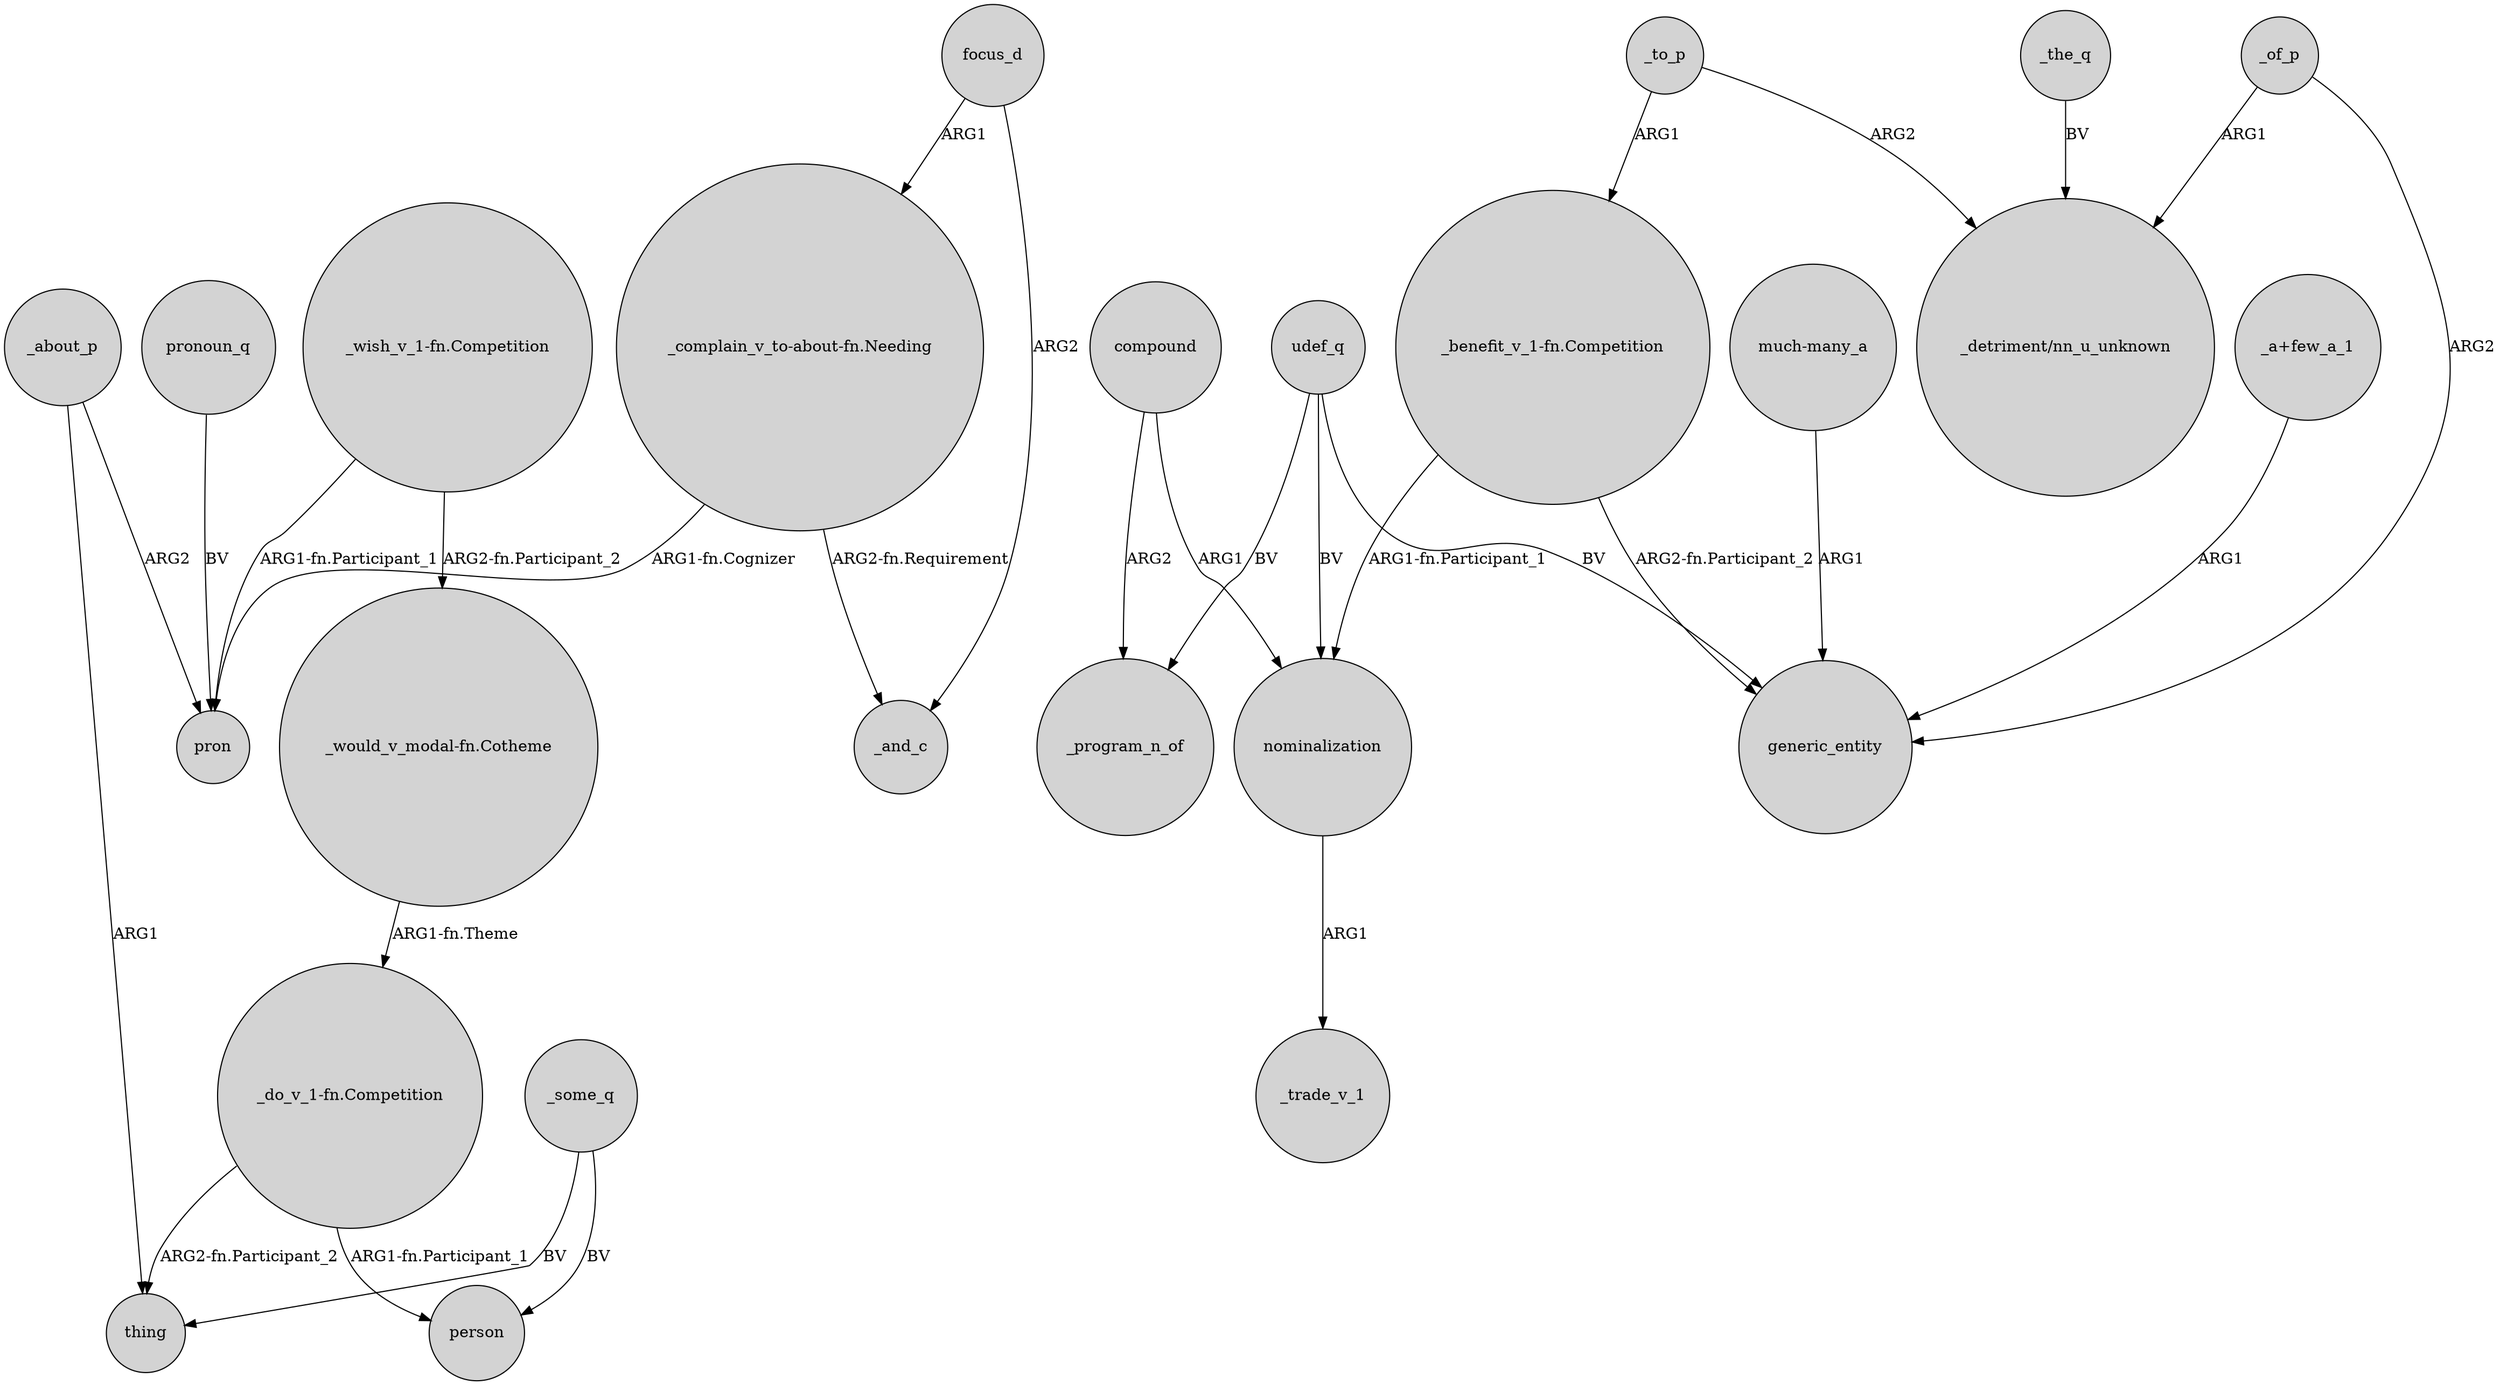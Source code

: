 digraph {
	node [shape=circle style=filled]
	_some_q -> person [label=BV]
	_about_p -> thing [label=ARG1]
	"_do_v_1-fn.Competition" -> person [label="ARG1-fn.Participant_1"]
	"_complain_v_to-about-fn.Needing" -> pron [label="ARG1-fn.Cognizer"]
	"_wish_v_1-fn.Competition" -> "_would_v_modal-fn.Cotheme" [label="ARG2-fn.Participant_2"]
	udef_q -> nominalization [label=BV]
	_some_q -> thing [label=BV]
	udef_q -> generic_entity [label=BV]
	"_would_v_modal-fn.Cotheme" -> "_do_v_1-fn.Competition" [label="ARG1-fn.Theme"]
	udef_q -> _program_n_of [label=BV]
	_the_q -> "_detriment/nn_u_unknown" [label=BV]
	compound -> _program_n_of [label=ARG2]
	pronoun_q -> pron [label=BV]
	compound -> nominalization [label=ARG1]
	focus_d -> "_complain_v_to-about-fn.Needing" [label=ARG1]
	"much-many_a" -> generic_entity [label=ARG1]
	"_do_v_1-fn.Competition" -> thing [label="ARG2-fn.Participant_2"]
	"_benefit_v_1-fn.Competition" -> nominalization [label="ARG1-fn.Participant_1"]
	"_wish_v_1-fn.Competition" -> pron [label="ARG1-fn.Participant_1"]
	_to_p -> "_detriment/nn_u_unknown" [label=ARG2]
	"_benefit_v_1-fn.Competition" -> generic_entity [label="ARG2-fn.Participant_2"]
	_of_p -> generic_entity [label=ARG2]
	"_complain_v_to-about-fn.Needing" -> _and_c [label="ARG2-fn.Requirement"]
	_of_p -> "_detriment/nn_u_unknown" [label=ARG1]
	nominalization -> _trade_v_1 [label=ARG1]
	_to_p -> "_benefit_v_1-fn.Competition" [label=ARG1]
	_about_p -> pron [label=ARG2]
	"_a+few_a_1" -> generic_entity [label=ARG1]
	focus_d -> _and_c [label=ARG2]
}
